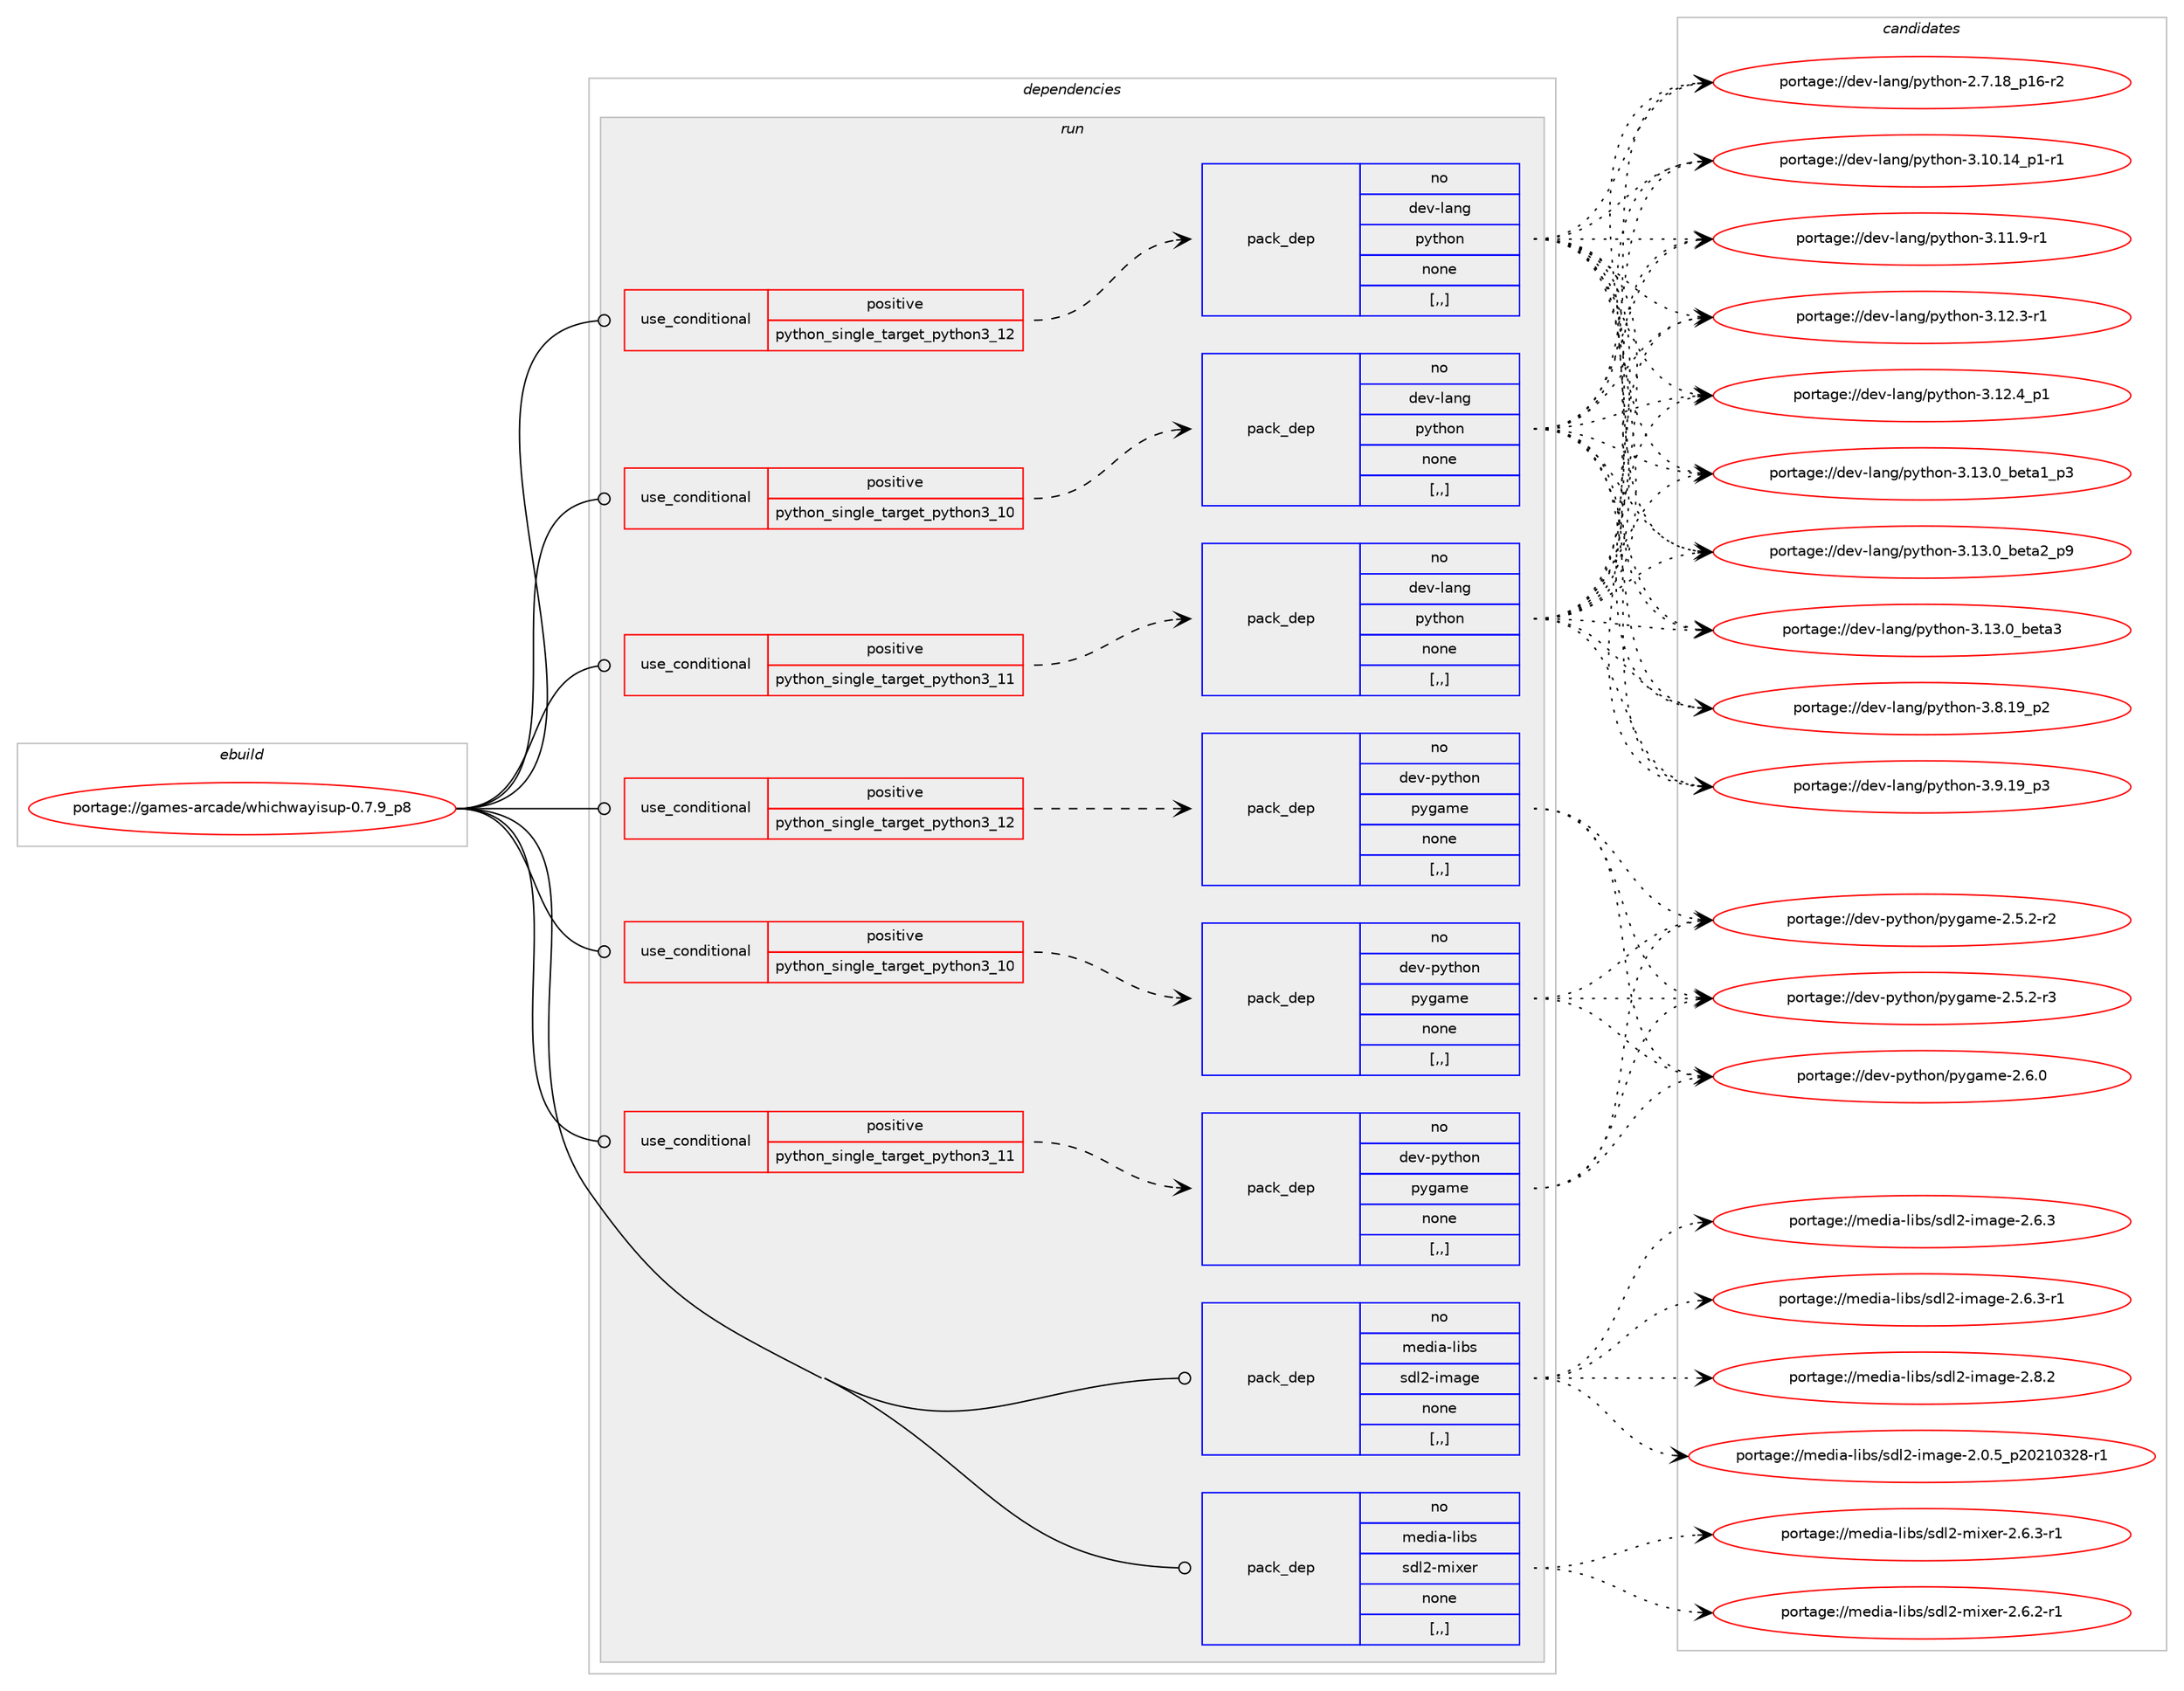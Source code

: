 digraph prolog {

# *************
# Graph options
# *************

newrank=true;
concentrate=true;
compound=true;
graph [rankdir=LR,fontname=Helvetica,fontsize=10,ranksep=1.5];#, ranksep=2.5, nodesep=0.2];
edge  [arrowhead=vee];
node  [fontname=Helvetica,fontsize=10];

# **********
# The ebuild
# **********

subgraph cluster_leftcol {
color=gray;
rank=same;
label=<<i>ebuild</i>>;
id [label="portage://games-arcade/whichwayisup-0.7.9_p8", color=red, width=4, href="../games-arcade/whichwayisup-0.7.9_p8.svg"];
}

# ****************
# The dependencies
# ****************

subgraph cluster_midcol {
color=gray;
label=<<i>dependencies</i>>;
subgraph cluster_compile {
fillcolor="#eeeeee";
style=filled;
label=<<i>compile</i>>;
}
subgraph cluster_compileandrun {
fillcolor="#eeeeee";
style=filled;
label=<<i>compile and run</i>>;
}
subgraph cluster_run {
fillcolor="#eeeeee";
style=filled;
label=<<i>run</i>>;
subgraph cond61512 {
dependency221002 [label=<<TABLE BORDER="0" CELLBORDER="1" CELLSPACING="0" CELLPADDING="4"><TR><TD ROWSPAN="3" CELLPADDING="10">use_conditional</TD></TR><TR><TD>positive</TD></TR><TR><TD>python_single_target_python3_10</TD></TR></TABLE>>, shape=none, color=red];
subgraph pack158028 {
dependency221003 [label=<<TABLE BORDER="0" CELLBORDER="1" CELLSPACING="0" CELLPADDING="4" WIDTH="220"><TR><TD ROWSPAN="6" CELLPADDING="30">pack_dep</TD></TR><TR><TD WIDTH="110">no</TD></TR><TR><TD>dev-lang</TD></TR><TR><TD>python</TD></TR><TR><TD>none</TD></TR><TR><TD>[,,]</TD></TR></TABLE>>, shape=none, color=blue];
}
dependency221002:e -> dependency221003:w [weight=20,style="dashed",arrowhead="vee"];
}
id:e -> dependency221002:w [weight=20,style="solid",arrowhead="odot"];
subgraph cond61513 {
dependency221004 [label=<<TABLE BORDER="0" CELLBORDER="1" CELLSPACING="0" CELLPADDING="4"><TR><TD ROWSPAN="3" CELLPADDING="10">use_conditional</TD></TR><TR><TD>positive</TD></TR><TR><TD>python_single_target_python3_10</TD></TR></TABLE>>, shape=none, color=red];
subgraph pack158029 {
dependency221005 [label=<<TABLE BORDER="0" CELLBORDER="1" CELLSPACING="0" CELLPADDING="4" WIDTH="220"><TR><TD ROWSPAN="6" CELLPADDING="30">pack_dep</TD></TR><TR><TD WIDTH="110">no</TD></TR><TR><TD>dev-python</TD></TR><TR><TD>pygame</TD></TR><TR><TD>none</TD></TR><TR><TD>[,,]</TD></TR></TABLE>>, shape=none, color=blue];
}
dependency221004:e -> dependency221005:w [weight=20,style="dashed",arrowhead="vee"];
}
id:e -> dependency221004:w [weight=20,style="solid",arrowhead="odot"];
subgraph cond61514 {
dependency221006 [label=<<TABLE BORDER="0" CELLBORDER="1" CELLSPACING="0" CELLPADDING="4"><TR><TD ROWSPAN="3" CELLPADDING="10">use_conditional</TD></TR><TR><TD>positive</TD></TR><TR><TD>python_single_target_python3_11</TD></TR></TABLE>>, shape=none, color=red];
subgraph pack158030 {
dependency221007 [label=<<TABLE BORDER="0" CELLBORDER="1" CELLSPACING="0" CELLPADDING="4" WIDTH="220"><TR><TD ROWSPAN="6" CELLPADDING="30">pack_dep</TD></TR><TR><TD WIDTH="110">no</TD></TR><TR><TD>dev-lang</TD></TR><TR><TD>python</TD></TR><TR><TD>none</TD></TR><TR><TD>[,,]</TD></TR></TABLE>>, shape=none, color=blue];
}
dependency221006:e -> dependency221007:w [weight=20,style="dashed",arrowhead="vee"];
}
id:e -> dependency221006:w [weight=20,style="solid",arrowhead="odot"];
subgraph cond61515 {
dependency221008 [label=<<TABLE BORDER="0" CELLBORDER="1" CELLSPACING="0" CELLPADDING="4"><TR><TD ROWSPAN="3" CELLPADDING="10">use_conditional</TD></TR><TR><TD>positive</TD></TR><TR><TD>python_single_target_python3_11</TD></TR></TABLE>>, shape=none, color=red];
subgraph pack158031 {
dependency221009 [label=<<TABLE BORDER="0" CELLBORDER="1" CELLSPACING="0" CELLPADDING="4" WIDTH="220"><TR><TD ROWSPAN="6" CELLPADDING="30">pack_dep</TD></TR><TR><TD WIDTH="110">no</TD></TR><TR><TD>dev-python</TD></TR><TR><TD>pygame</TD></TR><TR><TD>none</TD></TR><TR><TD>[,,]</TD></TR></TABLE>>, shape=none, color=blue];
}
dependency221008:e -> dependency221009:w [weight=20,style="dashed",arrowhead="vee"];
}
id:e -> dependency221008:w [weight=20,style="solid",arrowhead="odot"];
subgraph cond61516 {
dependency221010 [label=<<TABLE BORDER="0" CELLBORDER="1" CELLSPACING="0" CELLPADDING="4"><TR><TD ROWSPAN="3" CELLPADDING="10">use_conditional</TD></TR><TR><TD>positive</TD></TR><TR><TD>python_single_target_python3_12</TD></TR></TABLE>>, shape=none, color=red];
subgraph pack158032 {
dependency221011 [label=<<TABLE BORDER="0" CELLBORDER="1" CELLSPACING="0" CELLPADDING="4" WIDTH="220"><TR><TD ROWSPAN="6" CELLPADDING="30">pack_dep</TD></TR><TR><TD WIDTH="110">no</TD></TR><TR><TD>dev-lang</TD></TR><TR><TD>python</TD></TR><TR><TD>none</TD></TR><TR><TD>[,,]</TD></TR></TABLE>>, shape=none, color=blue];
}
dependency221010:e -> dependency221011:w [weight=20,style="dashed",arrowhead="vee"];
}
id:e -> dependency221010:w [weight=20,style="solid",arrowhead="odot"];
subgraph cond61517 {
dependency221012 [label=<<TABLE BORDER="0" CELLBORDER="1" CELLSPACING="0" CELLPADDING="4"><TR><TD ROWSPAN="3" CELLPADDING="10">use_conditional</TD></TR><TR><TD>positive</TD></TR><TR><TD>python_single_target_python3_12</TD></TR></TABLE>>, shape=none, color=red];
subgraph pack158033 {
dependency221013 [label=<<TABLE BORDER="0" CELLBORDER="1" CELLSPACING="0" CELLPADDING="4" WIDTH="220"><TR><TD ROWSPAN="6" CELLPADDING="30">pack_dep</TD></TR><TR><TD WIDTH="110">no</TD></TR><TR><TD>dev-python</TD></TR><TR><TD>pygame</TD></TR><TR><TD>none</TD></TR><TR><TD>[,,]</TD></TR></TABLE>>, shape=none, color=blue];
}
dependency221012:e -> dependency221013:w [weight=20,style="dashed",arrowhead="vee"];
}
id:e -> dependency221012:w [weight=20,style="solid",arrowhead="odot"];
subgraph pack158034 {
dependency221014 [label=<<TABLE BORDER="0" CELLBORDER="1" CELLSPACING="0" CELLPADDING="4" WIDTH="220"><TR><TD ROWSPAN="6" CELLPADDING="30">pack_dep</TD></TR><TR><TD WIDTH="110">no</TD></TR><TR><TD>media-libs</TD></TR><TR><TD>sdl2-image</TD></TR><TR><TD>none</TD></TR><TR><TD>[,,]</TD></TR></TABLE>>, shape=none, color=blue];
}
id:e -> dependency221014:w [weight=20,style="solid",arrowhead="odot"];
subgraph pack158035 {
dependency221015 [label=<<TABLE BORDER="0" CELLBORDER="1" CELLSPACING="0" CELLPADDING="4" WIDTH="220"><TR><TD ROWSPAN="6" CELLPADDING="30">pack_dep</TD></TR><TR><TD WIDTH="110">no</TD></TR><TR><TD>media-libs</TD></TR><TR><TD>sdl2-mixer</TD></TR><TR><TD>none</TD></TR><TR><TD>[,,]</TD></TR></TABLE>>, shape=none, color=blue];
}
id:e -> dependency221015:w [weight=20,style="solid",arrowhead="odot"];
}
}

# **************
# The candidates
# **************

subgraph cluster_choices {
rank=same;
color=gray;
label=<<i>candidates</i>>;

subgraph choice158028 {
color=black;
nodesep=1;
choice100101118451089711010347112121116104111110455046554649569511249544511450 [label="portage://dev-lang/python-2.7.18_p16-r2", color=red, width=4,href="../dev-lang/python-2.7.18_p16-r2.svg"];
choice100101118451089711010347112121116104111110455146494846495295112494511449 [label="portage://dev-lang/python-3.10.14_p1-r1", color=red, width=4,href="../dev-lang/python-3.10.14_p1-r1.svg"];
choice100101118451089711010347112121116104111110455146494946574511449 [label="portage://dev-lang/python-3.11.9-r1", color=red, width=4,href="../dev-lang/python-3.11.9-r1.svg"];
choice100101118451089711010347112121116104111110455146495046514511449 [label="portage://dev-lang/python-3.12.3-r1", color=red, width=4,href="../dev-lang/python-3.12.3-r1.svg"];
choice100101118451089711010347112121116104111110455146495046529511249 [label="portage://dev-lang/python-3.12.4_p1", color=red, width=4,href="../dev-lang/python-3.12.4_p1.svg"];
choice10010111845108971101034711212111610411111045514649514648959810111697499511251 [label="portage://dev-lang/python-3.13.0_beta1_p3", color=red, width=4,href="../dev-lang/python-3.13.0_beta1_p3.svg"];
choice10010111845108971101034711212111610411111045514649514648959810111697509511257 [label="portage://dev-lang/python-3.13.0_beta2_p9", color=red, width=4,href="../dev-lang/python-3.13.0_beta2_p9.svg"];
choice1001011184510897110103471121211161041111104551464951464895981011169751 [label="portage://dev-lang/python-3.13.0_beta3", color=red, width=4,href="../dev-lang/python-3.13.0_beta3.svg"];
choice100101118451089711010347112121116104111110455146564649579511250 [label="portage://dev-lang/python-3.8.19_p2", color=red, width=4,href="../dev-lang/python-3.8.19_p2.svg"];
choice100101118451089711010347112121116104111110455146574649579511251 [label="portage://dev-lang/python-3.9.19_p3", color=red, width=4,href="../dev-lang/python-3.9.19_p3.svg"];
dependency221003:e -> choice100101118451089711010347112121116104111110455046554649569511249544511450:w [style=dotted,weight="100"];
dependency221003:e -> choice100101118451089711010347112121116104111110455146494846495295112494511449:w [style=dotted,weight="100"];
dependency221003:e -> choice100101118451089711010347112121116104111110455146494946574511449:w [style=dotted,weight="100"];
dependency221003:e -> choice100101118451089711010347112121116104111110455146495046514511449:w [style=dotted,weight="100"];
dependency221003:e -> choice100101118451089711010347112121116104111110455146495046529511249:w [style=dotted,weight="100"];
dependency221003:e -> choice10010111845108971101034711212111610411111045514649514648959810111697499511251:w [style=dotted,weight="100"];
dependency221003:e -> choice10010111845108971101034711212111610411111045514649514648959810111697509511257:w [style=dotted,weight="100"];
dependency221003:e -> choice1001011184510897110103471121211161041111104551464951464895981011169751:w [style=dotted,weight="100"];
dependency221003:e -> choice100101118451089711010347112121116104111110455146564649579511250:w [style=dotted,weight="100"];
dependency221003:e -> choice100101118451089711010347112121116104111110455146574649579511251:w [style=dotted,weight="100"];
}
subgraph choice158029 {
color=black;
nodesep=1;
choice1001011184511212111610411111047112121103971091014550465346504511450 [label="portage://dev-python/pygame-2.5.2-r2", color=red, width=4,href="../dev-python/pygame-2.5.2-r2.svg"];
choice1001011184511212111610411111047112121103971091014550465346504511451 [label="portage://dev-python/pygame-2.5.2-r3", color=red, width=4,href="../dev-python/pygame-2.5.2-r3.svg"];
choice100101118451121211161041111104711212110397109101455046544648 [label="portage://dev-python/pygame-2.6.0", color=red, width=4,href="../dev-python/pygame-2.6.0.svg"];
dependency221005:e -> choice1001011184511212111610411111047112121103971091014550465346504511450:w [style=dotted,weight="100"];
dependency221005:e -> choice1001011184511212111610411111047112121103971091014550465346504511451:w [style=dotted,weight="100"];
dependency221005:e -> choice100101118451121211161041111104711212110397109101455046544648:w [style=dotted,weight="100"];
}
subgraph choice158030 {
color=black;
nodesep=1;
choice100101118451089711010347112121116104111110455046554649569511249544511450 [label="portage://dev-lang/python-2.7.18_p16-r2", color=red, width=4,href="../dev-lang/python-2.7.18_p16-r2.svg"];
choice100101118451089711010347112121116104111110455146494846495295112494511449 [label="portage://dev-lang/python-3.10.14_p1-r1", color=red, width=4,href="../dev-lang/python-3.10.14_p1-r1.svg"];
choice100101118451089711010347112121116104111110455146494946574511449 [label="portage://dev-lang/python-3.11.9-r1", color=red, width=4,href="../dev-lang/python-3.11.9-r1.svg"];
choice100101118451089711010347112121116104111110455146495046514511449 [label="portage://dev-lang/python-3.12.3-r1", color=red, width=4,href="../dev-lang/python-3.12.3-r1.svg"];
choice100101118451089711010347112121116104111110455146495046529511249 [label="portage://dev-lang/python-3.12.4_p1", color=red, width=4,href="../dev-lang/python-3.12.4_p1.svg"];
choice10010111845108971101034711212111610411111045514649514648959810111697499511251 [label="portage://dev-lang/python-3.13.0_beta1_p3", color=red, width=4,href="../dev-lang/python-3.13.0_beta1_p3.svg"];
choice10010111845108971101034711212111610411111045514649514648959810111697509511257 [label="portage://dev-lang/python-3.13.0_beta2_p9", color=red, width=4,href="../dev-lang/python-3.13.0_beta2_p9.svg"];
choice1001011184510897110103471121211161041111104551464951464895981011169751 [label="portage://dev-lang/python-3.13.0_beta3", color=red, width=4,href="../dev-lang/python-3.13.0_beta3.svg"];
choice100101118451089711010347112121116104111110455146564649579511250 [label="portage://dev-lang/python-3.8.19_p2", color=red, width=4,href="../dev-lang/python-3.8.19_p2.svg"];
choice100101118451089711010347112121116104111110455146574649579511251 [label="portage://dev-lang/python-3.9.19_p3", color=red, width=4,href="../dev-lang/python-3.9.19_p3.svg"];
dependency221007:e -> choice100101118451089711010347112121116104111110455046554649569511249544511450:w [style=dotted,weight="100"];
dependency221007:e -> choice100101118451089711010347112121116104111110455146494846495295112494511449:w [style=dotted,weight="100"];
dependency221007:e -> choice100101118451089711010347112121116104111110455146494946574511449:w [style=dotted,weight="100"];
dependency221007:e -> choice100101118451089711010347112121116104111110455146495046514511449:w [style=dotted,weight="100"];
dependency221007:e -> choice100101118451089711010347112121116104111110455146495046529511249:w [style=dotted,weight="100"];
dependency221007:e -> choice10010111845108971101034711212111610411111045514649514648959810111697499511251:w [style=dotted,weight="100"];
dependency221007:e -> choice10010111845108971101034711212111610411111045514649514648959810111697509511257:w [style=dotted,weight="100"];
dependency221007:e -> choice1001011184510897110103471121211161041111104551464951464895981011169751:w [style=dotted,weight="100"];
dependency221007:e -> choice100101118451089711010347112121116104111110455146564649579511250:w [style=dotted,weight="100"];
dependency221007:e -> choice100101118451089711010347112121116104111110455146574649579511251:w [style=dotted,weight="100"];
}
subgraph choice158031 {
color=black;
nodesep=1;
choice1001011184511212111610411111047112121103971091014550465346504511450 [label="portage://dev-python/pygame-2.5.2-r2", color=red, width=4,href="../dev-python/pygame-2.5.2-r2.svg"];
choice1001011184511212111610411111047112121103971091014550465346504511451 [label="portage://dev-python/pygame-2.5.2-r3", color=red, width=4,href="../dev-python/pygame-2.5.2-r3.svg"];
choice100101118451121211161041111104711212110397109101455046544648 [label="portage://dev-python/pygame-2.6.0", color=red, width=4,href="../dev-python/pygame-2.6.0.svg"];
dependency221009:e -> choice1001011184511212111610411111047112121103971091014550465346504511450:w [style=dotted,weight="100"];
dependency221009:e -> choice1001011184511212111610411111047112121103971091014550465346504511451:w [style=dotted,weight="100"];
dependency221009:e -> choice100101118451121211161041111104711212110397109101455046544648:w [style=dotted,weight="100"];
}
subgraph choice158032 {
color=black;
nodesep=1;
choice100101118451089711010347112121116104111110455046554649569511249544511450 [label="portage://dev-lang/python-2.7.18_p16-r2", color=red, width=4,href="../dev-lang/python-2.7.18_p16-r2.svg"];
choice100101118451089711010347112121116104111110455146494846495295112494511449 [label="portage://dev-lang/python-3.10.14_p1-r1", color=red, width=4,href="../dev-lang/python-3.10.14_p1-r1.svg"];
choice100101118451089711010347112121116104111110455146494946574511449 [label="portage://dev-lang/python-3.11.9-r1", color=red, width=4,href="../dev-lang/python-3.11.9-r1.svg"];
choice100101118451089711010347112121116104111110455146495046514511449 [label="portage://dev-lang/python-3.12.3-r1", color=red, width=4,href="../dev-lang/python-3.12.3-r1.svg"];
choice100101118451089711010347112121116104111110455146495046529511249 [label="portage://dev-lang/python-3.12.4_p1", color=red, width=4,href="../dev-lang/python-3.12.4_p1.svg"];
choice10010111845108971101034711212111610411111045514649514648959810111697499511251 [label="portage://dev-lang/python-3.13.0_beta1_p3", color=red, width=4,href="../dev-lang/python-3.13.0_beta1_p3.svg"];
choice10010111845108971101034711212111610411111045514649514648959810111697509511257 [label="portage://dev-lang/python-3.13.0_beta2_p9", color=red, width=4,href="../dev-lang/python-3.13.0_beta2_p9.svg"];
choice1001011184510897110103471121211161041111104551464951464895981011169751 [label="portage://dev-lang/python-3.13.0_beta3", color=red, width=4,href="../dev-lang/python-3.13.0_beta3.svg"];
choice100101118451089711010347112121116104111110455146564649579511250 [label="portage://dev-lang/python-3.8.19_p2", color=red, width=4,href="../dev-lang/python-3.8.19_p2.svg"];
choice100101118451089711010347112121116104111110455146574649579511251 [label="portage://dev-lang/python-3.9.19_p3", color=red, width=4,href="../dev-lang/python-3.9.19_p3.svg"];
dependency221011:e -> choice100101118451089711010347112121116104111110455046554649569511249544511450:w [style=dotted,weight="100"];
dependency221011:e -> choice100101118451089711010347112121116104111110455146494846495295112494511449:w [style=dotted,weight="100"];
dependency221011:e -> choice100101118451089711010347112121116104111110455146494946574511449:w [style=dotted,weight="100"];
dependency221011:e -> choice100101118451089711010347112121116104111110455146495046514511449:w [style=dotted,weight="100"];
dependency221011:e -> choice100101118451089711010347112121116104111110455146495046529511249:w [style=dotted,weight="100"];
dependency221011:e -> choice10010111845108971101034711212111610411111045514649514648959810111697499511251:w [style=dotted,weight="100"];
dependency221011:e -> choice10010111845108971101034711212111610411111045514649514648959810111697509511257:w [style=dotted,weight="100"];
dependency221011:e -> choice1001011184510897110103471121211161041111104551464951464895981011169751:w [style=dotted,weight="100"];
dependency221011:e -> choice100101118451089711010347112121116104111110455146564649579511250:w [style=dotted,weight="100"];
dependency221011:e -> choice100101118451089711010347112121116104111110455146574649579511251:w [style=dotted,weight="100"];
}
subgraph choice158033 {
color=black;
nodesep=1;
choice1001011184511212111610411111047112121103971091014550465346504511450 [label="portage://dev-python/pygame-2.5.2-r2", color=red, width=4,href="../dev-python/pygame-2.5.2-r2.svg"];
choice1001011184511212111610411111047112121103971091014550465346504511451 [label="portage://dev-python/pygame-2.5.2-r3", color=red, width=4,href="../dev-python/pygame-2.5.2-r3.svg"];
choice100101118451121211161041111104711212110397109101455046544648 [label="portage://dev-python/pygame-2.6.0", color=red, width=4,href="../dev-python/pygame-2.6.0.svg"];
dependency221013:e -> choice1001011184511212111610411111047112121103971091014550465346504511450:w [style=dotted,weight="100"];
dependency221013:e -> choice1001011184511212111610411111047112121103971091014550465346504511451:w [style=dotted,weight="100"];
dependency221013:e -> choice100101118451121211161041111104711212110397109101455046544648:w [style=dotted,weight="100"];
}
subgraph choice158034 {
color=black;
nodesep=1;
choice109101100105974510810598115471151001085045105109971031014550464846539511250485049485150564511449 [label="portage://media-libs/sdl2-image-2.0.5_p20210328-r1", color=red, width=4,href="../media-libs/sdl2-image-2.0.5_p20210328-r1.svg"];
choice10910110010597451081059811547115100108504510510997103101455046544651 [label="portage://media-libs/sdl2-image-2.6.3", color=red, width=4,href="../media-libs/sdl2-image-2.6.3.svg"];
choice109101100105974510810598115471151001085045105109971031014550465446514511449 [label="portage://media-libs/sdl2-image-2.6.3-r1", color=red, width=4,href="../media-libs/sdl2-image-2.6.3-r1.svg"];
choice10910110010597451081059811547115100108504510510997103101455046564650 [label="portage://media-libs/sdl2-image-2.8.2", color=red, width=4,href="../media-libs/sdl2-image-2.8.2.svg"];
dependency221014:e -> choice109101100105974510810598115471151001085045105109971031014550464846539511250485049485150564511449:w [style=dotted,weight="100"];
dependency221014:e -> choice10910110010597451081059811547115100108504510510997103101455046544651:w [style=dotted,weight="100"];
dependency221014:e -> choice109101100105974510810598115471151001085045105109971031014550465446514511449:w [style=dotted,weight="100"];
dependency221014:e -> choice10910110010597451081059811547115100108504510510997103101455046564650:w [style=dotted,weight="100"];
}
subgraph choice158035 {
color=black;
nodesep=1;
choice1091011001059745108105981154711510010850451091051201011144550465446504511449 [label="portage://media-libs/sdl2-mixer-2.6.2-r1", color=red, width=4,href="../media-libs/sdl2-mixer-2.6.2-r1.svg"];
choice1091011001059745108105981154711510010850451091051201011144550465446514511449 [label="portage://media-libs/sdl2-mixer-2.6.3-r1", color=red, width=4,href="../media-libs/sdl2-mixer-2.6.3-r1.svg"];
dependency221015:e -> choice1091011001059745108105981154711510010850451091051201011144550465446504511449:w [style=dotted,weight="100"];
dependency221015:e -> choice1091011001059745108105981154711510010850451091051201011144550465446514511449:w [style=dotted,weight="100"];
}
}

}
